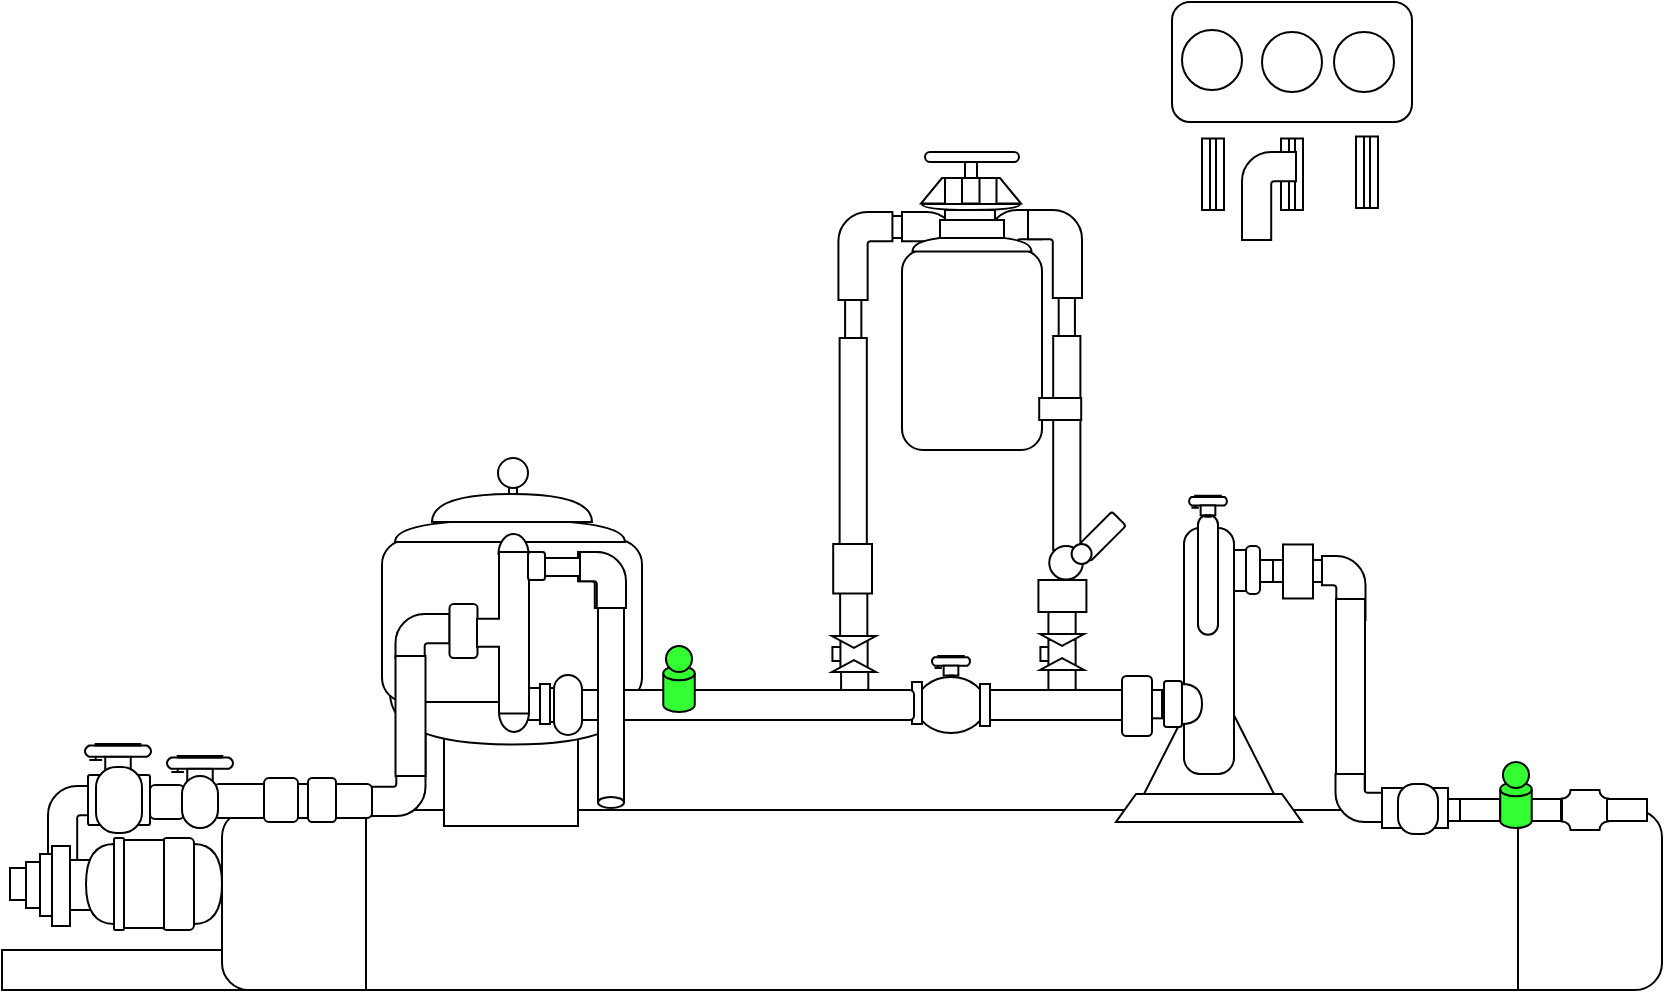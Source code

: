 <mxfile version="20.5.3" type="github">
  <diagram id="nhZoGWwR1IvOvr1_NBgF" name="Página-1">
    <mxGraphModel dx="1633" dy="796" grid="1" gridSize="10" guides="1" tooltips="1" connect="1" arrows="1" fold="1" page="1" pageScale="1" pageWidth="827" pageHeight="1169" math="0" shadow="0">
      <root>
        <mxCell id="0" />
        <mxCell id="1" parent="0" />
        <mxCell id="YT4VNNQ23dSSfyn9WDV7-214" value="" style="rounded=0;whiteSpace=wrap;html=1;shadow=0;dashed=0;strokeColor=default;fontFamily=Helvetica;fontSize=12;fontColor=default;fillColor=#FFFFFF;" vertex="1" parent="1">
          <mxGeometry x="480" y="930" width="130" height="20" as="geometry" />
        </mxCell>
        <mxCell id="YT4VNNQ23dSSfyn9WDV7-213" value="" style="shape=process;whiteSpace=wrap;html=1;backgroundOutline=1;rounded=1;shadow=0;dashed=0;strokeColor=default;fontFamily=Helvetica;fontSize=12;fontColor=default;fillColor=#FFFFFF;" vertex="1" parent="1">
          <mxGeometry x="590" y="860" width="720" height="90" as="geometry" />
        </mxCell>
        <mxCell id="YT4VNNQ23dSSfyn9WDV7-208" value="" style="rounded=0;whiteSpace=wrap;html=1;shadow=0;dashed=0;strokeColor=default;fontFamily=Helvetica;fontSize=12;fontColor=default;fillColor=#FFFFFF;" vertex="1" parent="1">
          <mxGeometry x="1115.5" y="735" width="34.5" height="11" as="geometry" />
        </mxCell>
        <mxCell id="YT4VNNQ23dSSfyn9WDV7-209" value="" style="rounded=0;whiteSpace=wrap;html=1;shadow=0;dashed=0;strokeColor=default;fontFamily=Helvetica;fontSize=12;fontColor=default;fillColor=#FFFFFF;" vertex="1" parent="1">
          <mxGeometry x="1096.5" y="735" width="19" height="11" as="geometry" />
        </mxCell>
        <mxCell id="YT4VNNQ23dSSfyn9WDV7-212" value="" style="rounded=0;whiteSpace=wrap;html=1;shadow=0;dashed=0;strokeColor=default;fontFamily=Helvetica;fontSize=12;fontColor=default;fillColor=#FFFFFF;" vertex="1" parent="1">
          <mxGeometry x="1092.5" y="730" width="13.5" height="20.5" as="geometry" />
        </mxCell>
        <mxCell id="YT4VNNQ23dSSfyn9WDV7-205" value="" style="rounded=0;whiteSpace=wrap;html=1;shadow=0;dashed=0;strokeColor=default;fontFamily=Helvetica;fontSize=12;fontColor=default;fillColor=#FFFFFF;" vertex="1" parent="1">
          <mxGeometry x="1239.5" y="854.5" width="20" height="11" as="geometry" />
        </mxCell>
        <mxCell id="YT4VNNQ23dSSfyn9WDV7-199" value="" style="rounded=0;whiteSpace=wrap;html=1;shadow=0;dashed=0;strokeColor=default;fontFamily=Helvetica;fontSize=12;fontColor=default;fillColor=#FFFFFF;" vertex="1" parent="1">
          <mxGeometry x="1193" y="854.5" width="20" height="11" as="geometry" />
        </mxCell>
        <mxCell id="YT4VNNQ23dSSfyn9WDV7-200" value="" style="rounded=0;whiteSpace=wrap;html=1;shadow=0;dashed=0;strokeColor=default;fontFamily=Helvetica;fontSize=12;fontColor=default;fillColor=#FFFFFF;" vertex="1" parent="1">
          <mxGeometry x="1209" y="854.5" width="20" height="11" as="geometry" />
        </mxCell>
        <mxCell id="YT4VNNQ23dSSfyn9WDV7-192" value="" style="triangle;whiteSpace=wrap;html=1;rounded=1;shadow=0;dashed=0;strokeColor=default;fontFamily=Helvetica;fontSize=12;fontColor=default;fillColor=#FFFFFF;rotation=-90;arcSize=0;" vertex="1" parent="1">
          <mxGeometry x="1051.5" y="787.5" width="64" height="65" as="geometry" />
        </mxCell>
        <mxCell id="YT4VNNQ23dSSfyn9WDV7-191" value="" style="rounded=1;whiteSpace=wrap;html=1;shadow=0;dashed=0;strokeColor=default;fontFamily=Helvetica;fontSize=12;fontColor=default;fillColor=#FFFFFF;arcSize=32;" vertex="1" parent="1">
          <mxGeometry x="1071" y="719" width="25" height="123" as="geometry" />
        </mxCell>
        <mxCell id="YT4VNNQ23dSSfyn9WDV7-187" value="" style="rounded=0;whiteSpace=wrap;html=1;shadow=0;dashed=0;strokeColor=default;fontFamily=Helvetica;fontSize=12;fontColor=default;fillColor=#FFFFFF;" vertex="1" parent="1">
          <mxGeometry x="1003.21" y="788" width="13.6" height="14" as="geometry" />
        </mxCell>
        <mxCell id="YT4VNNQ23dSSfyn9WDV7-184" value="" style="rounded=1;whiteSpace=wrap;html=1;shadow=0;dashed=0;strokeColor=default;fontFamily=Helvetica;fontSize=12;fontColor=default;fillColor=#FFFFFF;rotation=-45;" vertex="1" parent="1">
          <mxGeometry x="1016.98" y="718.24" width="25.19" height="10" as="geometry" />
        </mxCell>
        <mxCell id="YT4VNNQ23dSSfyn9WDV7-179" value="" style="rounded=0;whiteSpace=wrap;html=1;shadow=0;dashed=0;strokeColor=default;fontFamily=Helvetica;fontSize=12;fontColor=default;fillColor=#FFFFFF;" vertex="1" parent="1">
          <mxGeometry x="999.21" y="778.5" width="10" height="7" as="geometry" />
        </mxCell>
        <mxCell id="YT4VNNQ23dSSfyn9WDV7-180" value="" style="rounded=0;whiteSpace=wrap;html=1;shadow=0;dashed=0;strokeColor=default;fontFamily=Helvetica;fontSize=12;fontColor=default;fillColor=#FFFFFF;" vertex="1" parent="1">
          <mxGeometry x="1003.21" y="775" width="13.6" height="14" as="geometry" />
        </mxCell>
        <mxCell id="YT4VNNQ23dSSfyn9WDV7-147" value="" style="group" vertex="1" connectable="0" parent="1">
          <mxGeometry x="930" y="531" width="70" height="149" as="geometry" />
        </mxCell>
        <mxCell id="YT4VNNQ23dSSfyn9WDV7-163" value="" style="rounded=0;whiteSpace=wrap;html=1;shadow=0;dashed=0;strokeColor=default;fontFamily=Helvetica;fontSize=12;fontColor=default;fillColor=#FFFFFF;" vertex="1" parent="YT4VNNQ23dSSfyn9WDV7-147">
          <mxGeometry x="-11.5" y="32" width="21" height="11" as="geometry" />
        </mxCell>
        <mxCell id="YT4VNNQ23dSSfyn9WDV7-162" value="" style="html=1;shadow=0;dashed=0;align=center;verticalAlign=middle;shape=mxgraph.arrows2.bendArrow;dy=7.3;dx=0;notch=0;arrowHead=14.6;rounded=1;fillColor=#FFFFFF;points=[[0,1,0,0,0],[0.01,0.4,0,0,0],[0.04,0.18,0,0,0],[0.07,1,0,0,0],[0.16,0.29,0,0,0],[0.16,0.64,0,0,0],[0.16,1,0,0,0],[0.42,0.14,0,0,0],[0.42,0.28,0,0,0],[0.68,0,0,0,0],[0.68,0.14,0,0,0],[0.68,0.28,0,0,0],[0.68,0.42,0,0,0],[1,0.21,0,0,0]];" vertex="1" parent="YT4VNNQ23dSSfyn9WDV7-147">
          <mxGeometry x="43" y="29" width="27" height="44" as="geometry" />
        </mxCell>
        <mxCell id="YT4VNNQ23dSSfyn9WDV7-161" value="" style="html=1;shadow=0;dashed=0;align=center;verticalAlign=middle;shape=mxgraph.arrows2.bendArrow;dy=7.3;dx=0;notch=0;arrowHead=14.6;rounded=1;fillColor=#FFFFFF;points=[[0,1,0,0,0],[0.01,0.4,0,0,0],[0.04,0.18,0,0,0],[0.07,1,0,0,0],[0.16,0.29,0,0,0],[0.16,0.64,0,0,0],[0.16,1,0,0,0],[0.42,0.14,0,0,0],[0.42,0.28,0,0,0],[0.68,0,0,0,0],[0.68,0.14,0,0,0],[0.68,0.28,0,0,0],[0.68,0.42,0,0,0],[1,0.21,0,0,0]];direction=east;flipH=1;" vertex="1" parent="YT4VNNQ23dSSfyn9WDV7-147">
          <mxGeometry y="30" width="27" height="44" as="geometry" />
        </mxCell>
        <mxCell id="YT4VNNQ23dSSfyn9WDV7-30" value="" style="rounded=1;whiteSpace=wrap;html=1;" vertex="1" parent="YT4VNNQ23dSSfyn9WDV7-147">
          <mxGeometry x="31.5" y="5" width="6" height="10" as="geometry" />
        </mxCell>
        <mxCell id="YT4VNNQ23dSSfyn9WDV7-142" value="" style="shape=trapezoid;perimeter=trapezoidPerimeter;whiteSpace=wrap;html=1;fixedSize=1;rounded=1;shadow=0;dashed=0;strokeColor=default;fontFamily=Helvetica;fontSize=12;fontColor=default;fillColor=#FFFFFF;arcSize=0;size=10.5;" vertex="1" parent="YT4VNNQ23dSSfyn9WDV7-147">
          <mxGeometry x="9.5" y="13" width="50" height="12.75" as="geometry" />
        </mxCell>
        <mxCell id="YT4VNNQ23dSSfyn9WDV7-2" value="" style="rounded=1;whiteSpace=wrap;html=1;rotation=-90;" vertex="1" parent="YT4VNNQ23dSSfyn9WDV7-147">
          <mxGeometry x="-15" y="64" width="100" height="70" as="geometry" />
        </mxCell>
        <mxCell id="YT4VNNQ23dSSfyn9WDV7-29" value="" style="rounded=1;whiteSpace=wrap;html=1;arcSize=50;" vertex="1" parent="YT4VNNQ23dSSfyn9WDV7-147">
          <mxGeometry x="11.5" width="47" height="5" as="geometry" />
        </mxCell>
        <mxCell id="YT4VNNQ23dSSfyn9WDV7-141" value="" style="shape=or;whiteSpace=wrap;html=1;rounded=1;shadow=0;dashed=0;strokeColor=default;fontFamily=Helvetica;fontSize=12;fontColor=default;fillColor=#FFFFFF;rotation=-90;" vertex="1" parent="YT4VNNQ23dSSfyn9WDV7-147">
          <mxGeometry x="31.25" y="16.25" width="7.5" height="59.5" as="geometry" />
        </mxCell>
        <mxCell id="YT4VNNQ23dSSfyn9WDV7-143" value="" style="rounded=0;whiteSpace=wrap;html=1;shadow=0;dashed=0;strokeColor=default;fontFamily=Helvetica;fontSize=12;fontColor=default;fillColor=#FFFFFF;" vertex="1" parent="YT4VNNQ23dSSfyn9WDV7-147">
          <mxGeometry x="21.5" y="13" width="8.5" height="13.5" as="geometry" />
        </mxCell>
        <mxCell id="YT4VNNQ23dSSfyn9WDV7-144" value="" style="rounded=0;whiteSpace=wrap;html=1;shadow=0;dashed=0;strokeColor=default;fontFamily=Helvetica;fontSize=12;fontColor=default;fillColor=#FFFFFF;" vertex="1" parent="YT4VNNQ23dSSfyn9WDV7-147">
          <mxGeometry x="38.75" y="13" width="8.5" height="13.5" as="geometry" />
        </mxCell>
        <mxCell id="YT4VNNQ23dSSfyn9WDV7-146" value="" style="rounded=0;whiteSpace=wrap;html=1;shadow=0;dashed=0;strokeColor=default;fontFamily=Helvetica;fontSize=12;fontColor=default;fillColor=#FFFFFF;" vertex="1" parent="YT4VNNQ23dSSfyn9WDV7-147">
          <mxGeometry x="21.5" y="29" width="25" height="6" as="geometry" />
        </mxCell>
        <mxCell id="YT4VNNQ23dSSfyn9WDV7-3" value="" style="rounded=0;whiteSpace=wrap;html=1;" vertex="1" parent="YT4VNNQ23dSSfyn9WDV7-147">
          <mxGeometry x="19" y="34" width="32" height="9" as="geometry" />
        </mxCell>
        <mxCell id="YT4VNNQ23dSSfyn9WDV7-155" value="" style="rounded=0;whiteSpace=wrap;html=1;shadow=0;dashed=0;strokeColor=default;fontFamily=Helvetica;fontSize=12;fontColor=default;fillColor=#FFFFFF;" vertex="1" parent="1">
          <mxGeometry x="899.55" y="790" width="13.6" height="14" as="geometry" />
        </mxCell>
        <mxCell id="YT4VNNQ23dSSfyn9WDV7-140" value="" style="group" vertex="1" connectable="0" parent="1">
          <mxGeometry x="670" y="684" width="130" height="184" as="geometry" />
        </mxCell>
        <mxCell id="YT4VNNQ23dSSfyn9WDV7-134" value="" style="rounded=0;whiteSpace=wrap;html=1;shadow=0;dashed=0;strokeColor=default;fontFamily=Helvetica;fontSize=12;fontColor=default;fillColor=#FFFFFF;" vertex="1" parent="YT4VNNQ23dSSfyn9WDV7-140">
          <mxGeometry x="31" y="130" width="67" height="54" as="geometry" />
        </mxCell>
        <mxCell id="YT4VNNQ23dSSfyn9WDV7-135" value="" style="shape=or;whiteSpace=wrap;html=1;rounded=1;shadow=0;dashed=0;strokeColor=default;fontFamily=Helvetica;fontSize=12;fontColor=default;fillColor=#FFFFFF;rotation=90;" vertex="1" parent="YT4VNNQ23dSSfyn9WDV7-140">
          <mxGeometry x="52.38" y="69.13" width="25.75" height="122.5" as="geometry" />
        </mxCell>
        <mxCell id="YT4VNNQ23dSSfyn9WDV7-136" value="" style="rounded=1;whiteSpace=wrap;html=1;shadow=0;dashed=0;strokeColor=default;fontFamily=Helvetica;fontSize=12;fontColor=default;fillColor=#FFFFFF;" vertex="1" parent="YT4VNNQ23dSSfyn9WDV7-140">
          <mxGeometry y="41" width="130" height="81" as="geometry" />
        </mxCell>
        <mxCell id="YT4VNNQ23dSSfyn9WDV7-137" value="" style="shape=or;whiteSpace=wrap;html=1;rounded=1;shadow=0;dashed=0;strokeColor=default;fontFamily=Helvetica;fontSize=12;fontColor=default;fillColor=#FFFFFF;rotation=-90;" vertex="1" parent="YT4VNNQ23dSSfyn9WDV7-140">
          <mxGeometry x="58.5" y="-21" width="11" height="115" as="geometry" />
        </mxCell>
        <mxCell id="YT4VNNQ23dSSfyn9WDV7-139" value="" style="rounded=0;whiteSpace=wrap;html=1;shadow=0;dashed=0;strokeColor=default;fontFamily=Helvetica;fontSize=12;fontColor=default;fillColor=#FFFFFF;" vertex="1" parent="YT4VNNQ23dSSfyn9WDV7-140">
          <mxGeometry x="63.5" y="11" width="4" height="10" as="geometry" />
        </mxCell>
        <mxCell id="YT4VNNQ23dSSfyn9WDV7-42" value="" style="ellipse;whiteSpace=wrap;html=1;aspect=fixed;fillColor=#FFFFFF;" vertex="1" parent="YT4VNNQ23dSSfyn9WDV7-140">
          <mxGeometry x="58" width="15" height="15" as="geometry" />
        </mxCell>
        <mxCell id="YT4VNNQ23dSSfyn9WDV7-138" value="" style="shape=or;whiteSpace=wrap;html=1;rounded=1;shadow=0;dashed=0;strokeColor=default;fontFamily=Helvetica;fontSize=12;fontColor=default;fillColor=#FFFFFF;rotation=-90;" vertex="1" parent="YT4VNNQ23dSSfyn9WDV7-140">
          <mxGeometry x="58" y="-15" width="14" height="80" as="geometry" />
        </mxCell>
        <mxCell id="YT4VNNQ23dSSfyn9WDV7-9" value="" style="rounded=0;whiteSpace=wrap;html=1;" vertex="1" parent="1">
          <mxGeometry x="901.55" y="604" width="8.12" height="20" as="geometry" />
        </mxCell>
        <mxCell id="YT4VNNQ23dSSfyn9WDV7-36" value="" style="edgeStyle=orthogonalEdgeStyle;rounded=0;orthogonalLoop=1;jettySize=auto;html=1;" edge="1" parent="1" source="YT4VNNQ23dSSfyn9WDV7-31" target="YT4VNNQ23dSSfyn9WDV7-35">
          <mxGeometry relative="1" as="geometry" />
        </mxCell>
        <mxCell id="YT4VNNQ23dSSfyn9WDV7-37" value="" style="group" vertex="1" connectable="0" parent="1">
          <mxGeometry x="935" y="793" width="145" height="30" as="geometry" />
        </mxCell>
        <mxCell id="YT4VNNQ23dSSfyn9WDV7-13" value="" style="shape=or;whiteSpace=wrap;html=1;" vertex="1" parent="YT4VNNQ23dSSfyn9WDV7-37">
          <mxGeometry x="135" y="4" width="10" height="20" as="geometry" />
        </mxCell>
        <mxCell id="YT4VNNQ23dSSfyn9WDV7-14" value="" style="rounded=1;whiteSpace=wrap;html=1;" vertex="1" parent="YT4VNNQ23dSSfyn9WDV7-37">
          <mxGeometry x="126" y="2.5" width="9" height="23" as="geometry" />
        </mxCell>
        <mxCell id="YT4VNNQ23dSSfyn9WDV7-15" value="" style="rounded=0;whiteSpace=wrap;html=1;" vertex="1" parent="YT4VNNQ23dSSfyn9WDV7-37">
          <mxGeometry x="120" y="7" width="5" height="14.17" as="geometry" />
        </mxCell>
        <mxCell id="YT4VNNQ23dSSfyn9WDV7-17" value="" style="rounded=1;whiteSpace=wrap;html=1;" vertex="1" parent="YT4VNNQ23dSSfyn9WDV7-37">
          <mxGeometry x="105" width="15" height="30" as="geometry" />
        </mxCell>
        <mxCell id="YT4VNNQ23dSSfyn9WDV7-18" value="" style="rounded=0;whiteSpace=wrap;html=1;" vertex="1" parent="YT4VNNQ23dSSfyn9WDV7-37">
          <mxGeometry x="39" y="7" width="66" height="15" as="geometry" />
        </mxCell>
        <mxCell id="YT4VNNQ23dSSfyn9WDV7-31" value="" style="ellipse;whiteSpace=wrap;html=1;" vertex="1" parent="YT4VNNQ23dSSfyn9WDV7-37">
          <mxGeometry x="2" y="0.5" width="35" height="28" as="geometry" />
        </mxCell>
        <mxCell id="YT4VNNQ23dSSfyn9WDV7-19" value="" style="rounded=0;whiteSpace=wrap;html=1;" vertex="1" parent="YT4VNNQ23dSSfyn9WDV7-37">
          <mxGeometry x="34" y="4" width="5" height="21" as="geometry" />
        </mxCell>
        <mxCell id="YT4VNNQ23dSSfyn9WDV7-26" value="" style="rounded=0;whiteSpace=wrap;html=1;" vertex="1" parent="YT4VNNQ23dSSfyn9WDV7-37">
          <mxGeometry y="3" width="5" height="21" as="geometry" />
        </mxCell>
        <mxCell id="YT4VNNQ23dSSfyn9WDV7-201" value="" style="shape=cylinder3;whiteSpace=wrap;html=1;boundedLbl=1;backgroundOutline=1;size=3.577;fillColor=#33FF33;" vertex="1" parent="YT4VNNQ23dSSfyn9WDV7-37">
          <mxGeometry x="294.12" y="53" width="15.75" height="23" as="geometry" />
        </mxCell>
        <mxCell id="YT4VNNQ23dSSfyn9WDV7-202" value="" style="ellipse;whiteSpace=wrap;html=1;aspect=fixed;fillColor=#33FF33;" vertex="1" parent="YT4VNNQ23dSSfyn9WDV7-37">
          <mxGeometry x="295.49" y="43" width="13" height="13" as="geometry" />
        </mxCell>
        <mxCell id="YT4VNNQ23dSSfyn9WDV7-38" value="" style="group" vertex="1" connectable="0" parent="1">
          <mxGeometry x="770" y="778" width="166" height="95" as="geometry" />
        </mxCell>
        <mxCell id="YT4VNNQ23dSSfyn9WDV7-152" value="" style="rounded=0;whiteSpace=wrap;html=1;shadow=0;dashed=0;strokeColor=default;fontFamily=Helvetica;fontSize=12;fontColor=default;fillColor=#FFFFFF;" vertex="1" parent="YT4VNNQ23dSSfyn9WDV7-38">
          <mxGeometry x="125.21" y="0.5" width="10" height="7" as="geometry" />
        </mxCell>
        <mxCell id="YT4VNNQ23dSSfyn9WDV7-35" value="" style="rounded=1;whiteSpace=wrap;html=1;fillColor=#FFFFFF;" vertex="1" parent="YT4VNNQ23dSSfyn9WDV7-38">
          <mxGeometry x="-10" y="22" width="176" height="15" as="geometry" />
        </mxCell>
        <mxCell id="YT4VNNQ23dSSfyn9WDV7-34" value="" style="shape=cylinder3;whiteSpace=wrap;html=1;boundedLbl=1;backgroundOutline=1;size=3.577;fillColor=#33FF33;" vertex="1" parent="YT4VNNQ23dSSfyn9WDV7-38">
          <mxGeometry x="40.63" y="10" width="15.75" height="23" as="geometry" />
        </mxCell>
        <mxCell id="YT4VNNQ23dSSfyn9WDV7-33" value="" style="ellipse;whiteSpace=wrap;html=1;aspect=fixed;fillColor=#33FF33;" vertex="1" parent="YT4VNNQ23dSSfyn9WDV7-38">
          <mxGeometry x="42" width="13" height="13" as="geometry" />
        </mxCell>
        <mxCell id="YT4VNNQ23dSSfyn9WDV7-40" value="" style="shape=cylinder3;whiteSpace=wrap;html=1;boundedLbl=1;backgroundOutline=1;size=2.778;fillColor=#FFFFFF;rotation=-180;" vertex="1" parent="YT4VNNQ23dSSfyn9WDV7-38">
          <mxGeometry x="8" y="-25" width="13" height="106" as="geometry" />
        </mxCell>
        <mxCell id="YT4VNNQ23dSSfyn9WDV7-130" value="" style="group" vertex="1" connectable="0" parent="YT4VNNQ23dSSfyn9WDV7-38">
          <mxGeometry x="-28" y="-47" width="49" height="28" as="geometry" />
        </mxCell>
        <mxCell id="YT4VNNQ23dSSfyn9WDV7-131" value="" style="rounded=0;whiteSpace=wrap;html=1;shadow=0;dashed=0;strokeColor=default;fontFamily=Helvetica;fontSize=12;fontColor=default;fillColor=#FFFFFF;" vertex="1" parent="YT4VNNQ23dSSfyn9WDV7-130">
          <mxGeometry x="5" y="3" width="28" height="9" as="geometry" />
        </mxCell>
        <mxCell id="YT4VNNQ23dSSfyn9WDV7-132" value="" style="rounded=1;whiteSpace=wrap;html=1;shadow=0;dashed=0;strokeColor=default;fontFamily=Helvetica;fontSize=12;fontColor=default;fillColor=#FFFFFF;" vertex="1" parent="YT4VNNQ23dSSfyn9WDV7-130">
          <mxGeometry width="8.5" height="14" as="geometry" />
        </mxCell>
        <mxCell id="YT4VNNQ23dSSfyn9WDV7-133" value="" style="html=1;shadow=0;dashed=0;align=center;verticalAlign=middle;shape=mxgraph.arrows2.bendArrow;dy=7.3;dx=0;notch=0;arrowHead=14.6;rounded=1;fillColor=#FFFFFF;points=[[0,1,0,0,0],[0.01,0.4,0,0,0],[0.04,0.18,0,0,0],[0.07,1,0,0,0],[0.16,0.29,0,0,0],[0.16,0.64,0,0,0],[0.16,1,0,0,0],[0.42,0.14,0,0,0],[0.42,0.28,0,0,0],[0.68,0,0,0,0],[0.68,0.14,0,0,0],[0.68,0.28,0,0,0],[0.68,0.42,0,0,0],[1,0.21,0,0,0]];rotation=0;flipH=1;" vertex="1" parent="YT4VNNQ23dSSfyn9WDV7-130">
          <mxGeometry x="26" width="23" height="28" as="geometry" />
        </mxCell>
        <mxCell id="YT4VNNQ23dSSfyn9WDV7-151" value="" style="rounded=0;whiteSpace=wrap;html=1;shadow=0;dashed=0;strokeColor=default;fontFamily=Helvetica;fontSize=12;fontColor=default;fillColor=#FFFFFF;" vertex="1" parent="YT4VNNQ23dSSfyn9WDV7-38">
          <mxGeometry x="129.21" y="-3" width="13.6" height="14" as="geometry" />
        </mxCell>
        <mxCell id="YT4VNNQ23dSSfyn9WDV7-71" value="" style="group" vertex="1" connectable="0" parent="1">
          <mxGeometry x="1065" y="456" width="174.5" height="104" as="geometry" />
        </mxCell>
        <mxCell id="YT4VNNQ23dSSfyn9WDV7-72" value="" style="group" vertex="1" connectable="0" parent="YT4VNNQ23dSSfyn9WDV7-71">
          <mxGeometry width="174.5" height="104" as="geometry" />
        </mxCell>
        <mxCell id="YT4VNNQ23dSSfyn9WDV7-68" value="" style="shape=process;whiteSpace=wrap;html=1;backgroundOutline=1;fillColor=#FFFFFF;size=0.333;" vertex="1" parent="YT4VNNQ23dSSfyn9WDV7-72">
          <mxGeometry x="15" y="68.25" width="11" height="35.75" as="geometry" />
        </mxCell>
        <mxCell id="YT4VNNQ23dSSfyn9WDV7-69" value="" style="shape=process;whiteSpace=wrap;html=1;backgroundOutline=1;fillColor=#FFFFFF;size=0.333;" vertex="1" parent="YT4VNNQ23dSSfyn9WDV7-72">
          <mxGeometry x="54.5" y="68.25" width="11" height="35.75" as="geometry" />
        </mxCell>
        <mxCell id="YT4VNNQ23dSSfyn9WDV7-70" value="" style="shape=process;whiteSpace=wrap;html=1;backgroundOutline=1;fillColor=#FFFFFF;size=0.333;" vertex="1" parent="YT4VNNQ23dSSfyn9WDV7-72">
          <mxGeometry x="92" y="67.25" width="11" height="35.75" as="geometry" />
        </mxCell>
        <mxCell id="YT4VNNQ23dSSfyn9WDV7-64" value="" style="rounded=1;whiteSpace=wrap;html=1;fillColor=#FFFFFF;" vertex="1" parent="YT4VNNQ23dSSfyn9WDV7-72">
          <mxGeometry width="120" height="60" as="geometry" />
        </mxCell>
        <mxCell id="YT4VNNQ23dSSfyn9WDV7-61" value="" style="ellipse;whiteSpace=wrap;html=1;aspect=fixed;fillColor=#FFFFFF;" vertex="1" parent="YT4VNNQ23dSSfyn9WDV7-72">
          <mxGeometry x="81" y="15" width="30" height="30" as="geometry" />
        </mxCell>
        <mxCell id="YT4VNNQ23dSSfyn9WDV7-62" value="" style="ellipse;whiteSpace=wrap;html=1;aspect=fixed;fillColor=#FFFFFF;" vertex="1" parent="YT4VNNQ23dSSfyn9WDV7-72">
          <mxGeometry x="45" y="15" width="30" height="30" as="geometry" />
        </mxCell>
        <mxCell id="YT4VNNQ23dSSfyn9WDV7-60" value="" style="ellipse;whiteSpace=wrap;html=1;aspect=fixed;fillColor=#FFFFFF;" vertex="1" parent="YT4VNNQ23dSSfyn9WDV7-72">
          <mxGeometry x="5" y="14" width="30" height="30" as="geometry" />
        </mxCell>
        <mxCell id="YT4VNNQ23dSSfyn9WDV7-90" value="" style="html=1;shadow=0;dashed=0;align=center;verticalAlign=middle;shape=mxgraph.arrows2.bendArrow;dy=7.3;dx=0;notch=0;arrowHead=14.6;rounded=1;fillColor=#FFFFFF;points=[[0,1,0,0,0],[0.01,0.4,0,0,0],[0.04,0.18,0,0,0],[0.07,1,0,0,0],[0.16,0.29,0,0,0],[0.16,0.64,0,0,0],[0.16,1,0,0,0],[0.42,0.14,0,0,0],[0.42,0.28,0,0,0],[0.68,0,0,0,0],[0.68,0.14,0,0,0],[0.68,0.28,0,0,0],[0.68,0.42,0,0,0],[1,0.21,0,0,0]];flipH=1;" vertex="1" parent="1">
          <mxGeometry x="1140" y="733" width="21.75" height="32" as="geometry" />
        </mxCell>
        <mxCell id="YT4VNNQ23dSSfyn9WDV7-92" value="" style="html=1;shadow=0;dashed=0;align=center;verticalAlign=middle;shape=mxgraph.arrows2.bendArrow;dy=7.3;dx=0;notch=0;arrowHead=14.6;rounded=1;fillColor=#FFFFFF;points=[[0,1,0,0,0],[0.01,0.4,0,0,0],[0.04,0.18,0,0,0],[0.07,1,0,0,0],[0.16,0.29,0,0,0],[0.16,0.64,0,0,0],[0.16,1,0,0,0],[0.42,0.14,0,0,0],[0.42,0.28,0,0,0],[0.68,0,0,0,0],[0.68,0.14,0,0,0],[0.68,0.28,0,0,0],[0.68,0.42,0,0,0],[1,0.21,0,0,0]];" vertex="1" parent="1">
          <mxGeometry x="1100" y="531" width="27" height="44" as="geometry" />
        </mxCell>
        <mxCell id="YT4VNNQ23dSSfyn9WDV7-93" value="" style="html=1;shadow=0;dashed=0;align=center;verticalAlign=middle;shape=mxgraph.arrows2.bendArrow;dy=7.3;dx=0;notch=0;arrowHead=14.6;rounded=1;fillColor=#FFFFFF;points=[[0,1,0,0,0],[0.01,0.4,0,0,0],[0.04,0.18,0,0,0],[0.07,1,0,0,0],[0.16,0.29,0,0,0],[0.16,0.64,0,0,0],[0.16,1,0,0,0],[0.42,0.14,0,0,0],[0.42,0.28,0,0,0],[0.68,0,0,0,0],[0.68,0.14,0,0,0],[0.68,0.28,0,0,0],[0.68,0.42,0,0,0],[1,0.21,0,0,0]];" vertex="1" parent="1">
          <mxGeometry x="898.21" y="561" width="27" height="44" as="geometry" />
        </mxCell>
        <mxCell id="YT4VNNQ23dSSfyn9WDV7-120" value="" style="rounded=0;whiteSpace=wrap;html=1;shadow=0;dashed=0;strokeColor=default;fontFamily=Helvetica;fontSize=12;fontColor=default;fillColor=#FFFFFF;" vertex="1" parent="1">
          <mxGeometry x="740" y="799" width="9" height="16" as="geometry" />
        </mxCell>
        <mxCell id="YT4VNNQ23dSSfyn9WDV7-121" value="" style="rounded=0;whiteSpace=wrap;html=1;shadow=0;dashed=0;strokeColor=default;fontFamily=Helvetica;fontSize=12;fontColor=default;fillColor=#FFFFFF;" vertex="1" parent="1">
          <mxGeometry x="749" y="797" width="5" height="20" as="geometry" />
        </mxCell>
        <mxCell id="YT4VNNQ23dSSfyn9WDV7-123" value="" style="rounded=0;whiteSpace=wrap;html=1;shadow=0;dashed=0;strokeColor=default;fontFamily=Helvetica;fontSize=12;fontColor=default;fillColor=#FFFFFF;" vertex="1" parent="1">
          <mxGeometry x="754" y="799" width="5" height="17" as="geometry" />
        </mxCell>
        <mxCell id="YT4VNNQ23dSSfyn9WDV7-125" value="" style="rounded=1;whiteSpace=wrap;html=1;shadow=0;dashed=0;strokeColor=default;fontFamily=Helvetica;fontSize=12;fontColor=default;fillColor=#FFFFFF;arcSize=50;" vertex="1" parent="1">
          <mxGeometry x="756" y="792.5" width="14" height="30" as="geometry" />
        </mxCell>
        <mxCell id="YT4VNNQ23dSSfyn9WDV7-119" value="" style="group" vertex="1" connectable="0" parent="1">
          <mxGeometry x="484" y="722" width="259.505" height="198" as="geometry" />
        </mxCell>
        <mxCell id="YT4VNNQ23dSSfyn9WDV7-88" value="" style="html=1;shadow=0;dashed=0;align=center;verticalAlign=middle;shape=mxgraph.arrows2.bendArrow;dy=7.3;dx=0;notch=0;arrowHead=14.6;rounded=1;fillColor=#FFFFFF;points=[[0,1,0,0,0],[0.01,0.4,0,0,0],[0.04,0.18,0,0,0],[0.07,1,0,0,0],[0.16,0.29,0,0,0],[0.16,0.64,0,0,0],[0.16,1,0,0,0],[0.42,0.14,0,0,0],[0.42,0.28,0,0,0],[0.68,0,0,0,0],[0.68,0.14,0,0,0],[0.68,0.28,0,0,0],[0.68,0.42,0,0,0],[1,0.21,0,0,0]];" vertex="1" parent="YT4VNNQ23dSSfyn9WDV7-119">
          <mxGeometry x="192.75" y="40" width="27" height="22" as="geometry" />
        </mxCell>
        <mxCell id="YT4VNNQ23dSSfyn9WDV7-114" value="" style="group" vertex="1" connectable="0" parent="YT4VNNQ23dSSfyn9WDV7-119">
          <mxGeometry y="97" width="207.75" height="101" as="geometry" />
        </mxCell>
        <mxCell id="YT4VNNQ23dSSfyn9WDV7-84" value="" style="html=1;shadow=0;dashed=0;align=center;verticalAlign=middle;shape=mxgraph.arrows2.bendArrow;dy=7.3;dx=0;notch=0;arrowHead=14.6;rounded=1;fillColor=#FFFFFF;points=[[0,1,0,0,0],[0.01,0.4,0,0,0],[0.04,0.18,0,0,0],[0.07,1,0,0,0],[0.16,0.29,0,0,0],[0.16,0.64,0,0,0],[0.16,1,0,0,0],[0.42,0.14,0,0,0],[0.42,0.28,0,0,0],[0.68,0,0,0,0],[0.68,0.14,0,0,0],[0.68,0.28,0,0,0],[0.68,0.42,0,0,0],[1,0.21,0,0,0]];" vertex="1" parent="YT4VNNQ23dSSfyn9WDV7-114">
          <mxGeometry x="19" y="29" width="27" height="44" as="geometry" />
        </mxCell>
        <mxCell id="YT4VNNQ23dSSfyn9WDV7-85" value="" style="group" vertex="1" connectable="0" parent="YT4VNNQ23dSSfyn9WDV7-114">
          <mxGeometry y="55" width="106" height="46" as="geometry" />
        </mxCell>
        <mxCell id="YT4VNNQ23dSSfyn9WDV7-45" value="" style="rounded=0;whiteSpace=wrap;html=1;fillColor=#FFFFFF;" vertex="1" parent="YT4VNNQ23dSSfyn9WDV7-85">
          <mxGeometry x="8" y="12" width="7" height="23" as="geometry" />
        </mxCell>
        <mxCell id="YT4VNNQ23dSSfyn9WDV7-47" value="" style="rounded=0;whiteSpace=wrap;html=1;fillColor=#FFFFFF;" vertex="1" parent="YT4VNNQ23dSSfyn9WDV7-85">
          <mxGeometry x="15" y="8" width="6" height="31" as="geometry" />
        </mxCell>
        <mxCell id="YT4VNNQ23dSSfyn9WDV7-48" value="" style="rounded=0;whiteSpace=wrap;html=1;fillColor=#FFFFFF;" vertex="1" parent="YT4VNNQ23dSSfyn9WDV7-85">
          <mxGeometry x="21" y="4" width="9" height="40" as="geometry" />
        </mxCell>
        <mxCell id="YT4VNNQ23dSSfyn9WDV7-51" value="" style="rounded=0;whiteSpace=wrap;html=1;fillColor=#FFFFFF;" vertex="1" parent="YT4VNNQ23dSSfyn9WDV7-85">
          <mxGeometry y="15" width="8" height="16" as="geometry" />
        </mxCell>
        <mxCell id="YT4VNNQ23dSSfyn9WDV7-52" value="" style="rounded=0;whiteSpace=wrap;html=1;fillColor=#FFFFFF;" vertex="1" parent="YT4VNNQ23dSSfyn9WDV7-85">
          <mxGeometry x="30" y="11" width="11" height="25" as="geometry" />
        </mxCell>
        <mxCell id="YT4VNNQ23dSSfyn9WDV7-53" value="" style="shape=or;whiteSpace=wrap;html=1;fillColor=#FFFFFF;" vertex="1" parent="YT4VNNQ23dSSfyn9WDV7-85">
          <mxGeometry x="92" y="3" width="14" height="40" as="geometry" />
        </mxCell>
        <mxCell id="YT4VNNQ23dSSfyn9WDV7-54" value="" style="rounded=1;whiteSpace=wrap;html=1;fillColor=#FFFFFF;" vertex="1" parent="YT4VNNQ23dSSfyn9WDV7-85">
          <mxGeometry x="76" width="16" height="46" as="geometry" />
        </mxCell>
        <mxCell id="YT4VNNQ23dSSfyn9WDV7-57" value="" style="rounded=0;whiteSpace=wrap;html=1;fillColor=#FFFFFF;" vertex="1" parent="YT4VNNQ23dSSfyn9WDV7-85">
          <mxGeometry x="56" y="1" width="21" height="44" as="geometry" />
        </mxCell>
        <mxCell id="YT4VNNQ23dSSfyn9WDV7-58" value="" style="rounded=1;whiteSpace=wrap;html=1;fillColor=#FFFFFF;" vertex="1" parent="YT4VNNQ23dSSfyn9WDV7-85">
          <mxGeometry x="52" width="5" height="46" as="geometry" />
        </mxCell>
        <mxCell id="YT4VNNQ23dSSfyn9WDV7-59" value="" style="shape=or;whiteSpace=wrap;html=1;fillColor=#FFFFFF;rotation=-180;" vertex="1" parent="YT4VNNQ23dSSfyn9WDV7-85">
          <mxGeometry x="38" y="3" width="14" height="40" as="geometry" />
        </mxCell>
        <mxCell id="YT4VNNQ23dSSfyn9WDV7-87" value="" style="html=1;shadow=0;dashed=0;align=center;verticalAlign=middle;shape=mxgraph.arrows2.bendArrow;dy=7.3;dx=0;notch=0;arrowHead=14.6;rounded=1;fillColor=#FFFFFF;points=[[0,1,0,0,0],[0.01,0.4,0,0,0],[0.04,0.18,0,0,0],[0.07,1,0,0,0],[0.16,0.29,0,0,0],[0.16,0.64,0,0,0],[0.16,1,0,0,0],[0.42,0.14,0,0,0],[0.42,0.28,0,0,0],[0.68,0,0,0,0],[0.68,0.14,0,0,0],[0.68,0.28,0,0,0],[0.68,0.42,0,0,0],[1,0.21,0,0,0]];rotation=-180;" vertex="1" parent="YT4VNNQ23dSSfyn9WDV7-114">
          <mxGeometry x="180.75" y="3" width="27" height="41" as="geometry" />
        </mxCell>
        <mxCell id="YT4VNNQ23dSSfyn9WDV7-95" value="" style="rounded=1;whiteSpace=wrap;html=1;shadow=0;dashed=0;strokeColor=default;fontFamily=Helvetica;fontSize=12;fontColor=default;fillColor=#FFFFFF;" vertex="1" parent="YT4VNNQ23dSSfyn9WDV7-114">
          <mxGeometry x="39" y="23.5" width="7" height="25" as="geometry" />
        </mxCell>
        <mxCell id="YT4VNNQ23dSSfyn9WDV7-98" value="" style="rounded=1;whiteSpace=wrap;html=1;shadow=0;dashed=0;strokeColor=default;fontFamily=Helvetica;fontSize=12;fontColor=default;fillColor=#FFFFFF;" vertex="1" parent="YT4VNNQ23dSSfyn9WDV7-114">
          <mxGeometry x="63" y="23.5" width="7" height="25" as="geometry" />
        </mxCell>
        <mxCell id="YT4VNNQ23dSSfyn9WDV7-99" value="" style="rounded=1;whiteSpace=wrap;html=1;shadow=0;dashed=0;strokeColor=default;fontFamily=Helvetica;fontSize=12;fontColor=default;fillColor=#FFFFFF;" vertex="1" parent="YT4VNNQ23dSSfyn9WDV7-114">
          <mxGeometry x="70" y="28.5" width="17" height="17" as="geometry" />
        </mxCell>
        <mxCell id="YT4VNNQ23dSSfyn9WDV7-106" value="" style="shape=mxgraph.pid.pumps.submersible_pump;html=1;pointerEvents=1;align=center;verticalLabelPosition=bottom;verticalAlign=top;dashed=0;rounded=1;shadow=0;strokeColor=default;fontFamily=Helvetica;fontSize=12;fontColor=default;fillColor=#FFFFFF;rotation=-180;" vertex="1" parent="YT4VNNQ23dSSfyn9WDV7-114">
          <mxGeometry x="78.5" y="14" width="33" height="14" as="geometry" />
        </mxCell>
        <mxCell id="YT4VNNQ23dSSfyn9WDV7-107" value="" style="shape=mxgraph.pid.pumps.submersible_pump;html=1;pointerEvents=1;align=center;verticalLabelPosition=bottom;verticalAlign=top;dashed=0;rounded=1;shadow=0;strokeColor=default;fontFamily=Helvetica;fontSize=12;fontColor=default;fillColor=#FFFFFF;rotation=-180;" vertex="1" parent="YT4VNNQ23dSSfyn9WDV7-114">
          <mxGeometry x="37.5" y="8" width="33" height="14" as="geometry" />
        </mxCell>
        <mxCell id="YT4VNNQ23dSSfyn9WDV7-97" value="" style="rounded=1;whiteSpace=wrap;html=1;shadow=0;dashed=0;strokeColor=default;fontFamily=Helvetica;fontSize=12;fontColor=default;fillColor=#FFFFFF;arcSize=44;" vertex="1" parent="YT4VNNQ23dSSfyn9WDV7-114">
          <mxGeometry x="43" y="19.5" width="23" height="33" as="geometry" />
        </mxCell>
        <mxCell id="YT4VNNQ23dSSfyn9WDV7-108" value="" style="rounded=1;whiteSpace=wrap;html=1;shadow=0;dashed=0;strokeColor=default;fontFamily=Helvetica;fontSize=12;fontColor=default;fillColor=#FFFFFF;" vertex="1" parent="YT4VNNQ23dSSfyn9WDV7-114">
          <mxGeometry x="102" y="28" width="28" height="17" as="geometry" />
        </mxCell>
        <mxCell id="YT4VNNQ23dSSfyn9WDV7-109" value="" style="rounded=1;whiteSpace=wrap;html=1;shadow=0;dashed=0;strokeColor=default;fontFamily=Helvetica;fontSize=12;fontColor=default;fillColor=#FFFFFF;" vertex="1" parent="YT4VNNQ23dSSfyn9WDV7-114">
          <mxGeometry x="139.75" y="28" width="17" height="17" as="geometry" />
        </mxCell>
        <mxCell id="YT4VNNQ23dSSfyn9WDV7-110" value="" style="rounded=1;whiteSpace=wrap;html=1;shadow=0;dashed=0;strokeColor=default;fontFamily=Helvetica;fontSize=12;fontColor=default;fillColor=#FFFFFF;" vertex="1" parent="YT4VNNQ23dSSfyn9WDV7-114">
          <mxGeometry x="127" y="25" width="17" height="22" as="geometry" />
        </mxCell>
        <mxCell id="YT4VNNQ23dSSfyn9WDV7-112" value="" style="rounded=1;whiteSpace=wrap;html=1;shadow=0;dashed=0;strokeColor=default;fontFamily=Helvetica;fontSize=12;fontColor=default;fillColor=#FFFFFF;" vertex="1" parent="YT4VNNQ23dSSfyn9WDV7-114">
          <mxGeometry x="156.75" y="28" width="24.25" height="17" as="geometry" />
        </mxCell>
        <mxCell id="YT4VNNQ23dSSfyn9WDV7-113" value="" style="rounded=1;whiteSpace=wrap;html=1;shadow=0;dashed=0;strokeColor=default;fontFamily=Helvetica;fontSize=12;fontColor=default;fillColor=#FFFFFF;" vertex="1" parent="YT4VNNQ23dSSfyn9WDV7-114">
          <mxGeometry x="149" y="25" width="14" height="22" as="geometry" />
        </mxCell>
        <mxCell id="YT4VNNQ23dSSfyn9WDV7-104" value="" style="rounded=1;whiteSpace=wrap;html=1;shadow=0;dashed=0;strokeColor=default;fontFamily=Helvetica;fontSize=12;fontColor=default;fillColor=#FFFFFF;arcSize=50;" vertex="1" parent="YT4VNNQ23dSSfyn9WDV7-114">
          <mxGeometry x="86" y="24" width="18" height="26" as="geometry" />
        </mxCell>
        <mxCell id="YT4VNNQ23dSSfyn9WDV7-115" value="" style="rounded=0;whiteSpace=wrap;html=1;shadow=0;dashed=0;strokeColor=default;fontFamily=Helvetica;fontSize=12;fontColor=default;fillColor=#FFFFFF;" vertex="1" parent="YT4VNNQ23dSSfyn9WDV7-114">
          <mxGeometry x="192.75" y="-36" width="15" height="60" as="geometry" />
        </mxCell>
        <mxCell id="YT4VNNQ23dSSfyn9WDV7-116" value="" style="rounded=1;whiteSpace=wrap;html=1;shadow=0;dashed=0;strokeColor=default;fontFamily=Helvetica;fontSize=12;fontColor=default;fillColor=#FFFFFF;" vertex="1" parent="YT4VNNQ23dSSfyn9WDV7-119">
          <mxGeometry x="219.75" y="35" width="14" height="27" as="geometry" />
        </mxCell>
        <mxCell id="YT4VNNQ23dSSfyn9WDV7-117" value="" style="verticalLabelPosition=bottom;verticalAlign=top;html=1;shape=mxgraph.basic.half_circle;rounded=1;shadow=0;dashed=0;strokeColor=default;fontFamily=Helvetica;fontSize=12;fontColor=default;fillColor=#FFFFFF;rotation=-180;" vertex="1" parent="YT4VNNQ23dSSfyn9WDV7-119">
          <mxGeometry x="244.25" width="15" height="10" as="geometry" />
        </mxCell>
        <mxCell id="YT4VNNQ23dSSfyn9WDV7-118" value="" style="verticalLabelPosition=bottom;verticalAlign=top;html=1;shape=mxgraph.basic.half_circle;rounded=1;shadow=0;dashed=0;strokeColor=default;fontFamily=Helvetica;fontSize=12;fontColor=default;fillColor=#FFFFFF;rotation=0;" vertex="1" parent="YT4VNNQ23dSSfyn9WDV7-119">
          <mxGeometry x="244.5" y="89" width="15" height="10" as="geometry" />
        </mxCell>
        <mxCell id="YT4VNNQ23dSSfyn9WDV7-75" value="" style="shape=tee;whiteSpace=wrap;html=1;fillColor=#FFFFFF;rotation=90;dx=14;dy=15;" vertex="1" parent="YT4VNNQ23dSSfyn9WDV7-119">
          <mxGeometry x="206.13" y="36.38" width="80.75" height="26" as="geometry" />
        </mxCell>
        <mxCell id="YT4VNNQ23dSSfyn9WDV7-129" value="" style="group" vertex="1" connectable="0" parent="1">
          <mxGeometry x="743" y="731" width="49" height="28" as="geometry" />
        </mxCell>
        <mxCell id="YT4VNNQ23dSSfyn9WDV7-126" value="" style="rounded=0;whiteSpace=wrap;html=1;shadow=0;dashed=0;strokeColor=default;fontFamily=Helvetica;fontSize=12;fontColor=default;fillColor=#FFFFFF;" vertex="1" parent="YT4VNNQ23dSSfyn9WDV7-129">
          <mxGeometry x="5" y="3" width="28" height="9" as="geometry" />
        </mxCell>
        <mxCell id="YT4VNNQ23dSSfyn9WDV7-127" value="" style="rounded=1;whiteSpace=wrap;html=1;shadow=0;dashed=0;strokeColor=default;fontFamily=Helvetica;fontSize=12;fontColor=default;fillColor=#FFFFFF;" vertex="1" parent="YT4VNNQ23dSSfyn9WDV7-129">
          <mxGeometry width="8.5" height="14" as="geometry" />
        </mxCell>
        <mxCell id="YT4VNNQ23dSSfyn9WDV7-89" value="" style="html=1;shadow=0;dashed=0;align=center;verticalAlign=middle;shape=mxgraph.arrows2.bendArrow;dy=7.3;dx=0;notch=0;arrowHead=14.6;rounded=1;fillColor=#FFFFFF;points=[[0,1,0,0,0],[0.01,0.4,0,0,0],[0.04,0.18,0,0,0],[0.07,1,0,0,0],[0.16,0.29,0,0,0],[0.16,0.64,0,0,0],[0.16,1,0,0,0],[0.42,0.14,0,0,0],[0.42,0.28,0,0,0],[0.68,0,0,0,0],[0.68,0.14,0,0,0],[0.68,0.28,0,0,0],[0.68,0.42,0,0,0],[1,0.21,0,0,0]];rotation=0;flipH=1;" vertex="1" parent="YT4VNNQ23dSSfyn9WDV7-129">
          <mxGeometry x="26" width="23" height="28" as="geometry" />
        </mxCell>
        <mxCell id="YT4VNNQ23dSSfyn9WDV7-145" value="" style="shape=or;whiteSpace=wrap;html=1;rounded=1;shadow=0;dashed=0;strokeColor=default;fontFamily=Helvetica;fontSize=12;fontColor=default;fillColor=#FFFFFF;rotation=90;" vertex="1" parent="1">
          <mxGeometry x="963" y="534" width="3" height="49" as="geometry" />
        </mxCell>
        <mxCell id="YT4VNNQ23dSSfyn9WDV7-149" value="" style="triangle;whiteSpace=wrap;html=1;rounded=1;shadow=0;dashed=0;strokeColor=default;fontFamily=Helvetica;fontSize=12;fontColor=default;fillColor=#FFFFFF;arcSize=0;rotation=-90;" vertex="1" parent="1">
          <mxGeometry x="903" y="777" width="5.93" height="22" as="geometry" />
        </mxCell>
        <mxCell id="YT4VNNQ23dSSfyn9WDV7-150" value="" style="rounded=0;whiteSpace=wrap;html=1;shadow=0;dashed=0;strokeColor=default;fontFamily=Helvetica;fontSize=12;fontColor=default;fillColor=#FFFFFF;" vertex="1" parent="1">
          <mxGeometry x="899.07" y="746" width="13.6" height="27" as="geometry" />
        </mxCell>
        <mxCell id="YT4VNNQ23dSSfyn9WDV7-148" value="" style="triangle;whiteSpace=wrap;html=1;rounded=1;shadow=0;dashed=0;strokeColor=default;fontFamily=Helvetica;fontSize=12;fontColor=default;fillColor=#FFFFFF;arcSize=0;rotation=90;" vertex="1" parent="1">
          <mxGeometry x="903" y="765" width="5.93" height="22" as="geometry" />
        </mxCell>
        <mxCell id="YT4VNNQ23dSSfyn9WDV7-153" value="" style="rounded=0;whiteSpace=wrap;html=1;shadow=0;dashed=0;strokeColor=default;fontFamily=Helvetica;fontSize=12;fontColor=default;fillColor=#FFFFFF;" vertex="1" parent="1">
          <mxGeometry x="898.81" y="624" width="13.6" height="106" as="geometry" />
        </mxCell>
        <mxCell id="YT4VNNQ23dSSfyn9WDV7-154" value="" style="rounded=0;whiteSpace=wrap;html=1;shadow=0;dashed=0;strokeColor=default;fontFamily=Helvetica;fontSize=12;fontColor=default;fillColor=#FFFFFF;" vertex="1" parent="1">
          <mxGeometry x="895.6" y="727" width="19.4" height="24.75" as="geometry" />
        </mxCell>
        <mxCell id="YT4VNNQ23dSSfyn9WDV7-159" value="" style="group" vertex="1" connectable="0" parent="1">
          <mxGeometry x="993" y="560" width="30" height="170" as="geometry" />
        </mxCell>
        <mxCell id="YT4VNNQ23dSSfyn9WDV7-156" value="" style="rounded=0;whiteSpace=wrap;html=1;direction=east;flipH=1;" vertex="1" parent="YT4VNNQ23dSSfyn9WDV7-159">
          <mxGeometry x="15.34" y="43" width="8.12" height="20" as="geometry" />
        </mxCell>
        <mxCell id="YT4VNNQ23dSSfyn9WDV7-157" value="" style="html=1;shadow=0;dashed=0;align=center;verticalAlign=middle;shape=mxgraph.arrows2.bendArrow;dy=7.3;dx=0;notch=0;arrowHead=14.6;rounded=1;fillColor=#FFFFFF;points=[[0,1,0,0,0],[0.01,0.4,0,0,0],[0.04,0.18,0,0,0],[0.07,1,0,0,0],[0.16,0.29,0,0,0],[0.16,0.64,0,0,0],[0.16,1,0,0,0],[0.42,0.14,0,0,0],[0.42,0.28,0,0,0],[0.68,0,0,0,0],[0.68,0.14,0,0,0],[0.68,0.28,0,0,0],[0.68,0.42,0,0,0],[1,0.21,0,0,0]];direction=east;flipH=1;" vertex="1" parent="YT4VNNQ23dSSfyn9WDV7-159">
          <mxGeometry width="27" height="44" as="geometry" />
        </mxCell>
        <mxCell id="YT4VNNQ23dSSfyn9WDV7-158" value="" style="rounded=0;whiteSpace=wrap;html=1;shadow=0;dashed=0;strokeColor=default;fontFamily=Helvetica;fontSize=12;fontColor=default;fillColor=#FFFFFF;direction=east;flipH=1;" vertex="1" parent="YT4VNNQ23dSSfyn9WDV7-159">
          <mxGeometry x="12.6" y="63" width="13.6" height="107" as="geometry" />
        </mxCell>
        <mxCell id="YT4VNNQ23dSSfyn9WDV7-160" value="" style="rounded=0;whiteSpace=wrap;html=1;shadow=0;dashed=0;strokeColor=default;fontFamily=Helvetica;fontSize=12;fontColor=default;fillColor=#FFFFFF;" vertex="1" parent="YT4VNNQ23dSSfyn9WDV7-159">
          <mxGeometry x="5.6" y="94" width="21" height="11" as="geometry" />
        </mxCell>
        <mxCell id="YT4VNNQ23dSSfyn9WDV7-177" value="" style="triangle;whiteSpace=wrap;html=1;rounded=1;shadow=0;dashed=0;strokeColor=default;fontFamily=Helvetica;fontSize=12;fontColor=default;fillColor=#FFFFFF;arcSize=0;rotation=-90;" vertex="1" parent="1">
          <mxGeometry x="1007.07" y="776" width="5.93" height="22" as="geometry" />
        </mxCell>
        <mxCell id="YT4VNNQ23dSSfyn9WDV7-178" value="" style="triangle;whiteSpace=wrap;html=1;rounded=1;shadow=0;dashed=0;strokeColor=default;fontFamily=Helvetica;fontSize=12;fontColor=default;fillColor=#FFFFFF;arcSize=0;rotation=90;" vertex="1" parent="1">
          <mxGeometry x="1007.07" y="764" width="5.93" height="22" as="geometry" />
        </mxCell>
        <mxCell id="YT4VNNQ23dSSfyn9WDV7-181" value="" style="ellipse;whiteSpace=wrap;html=1;aspect=fixed;rounded=1;shadow=0;dashed=0;strokeColor=default;fontFamily=Helvetica;fontSize=12;fontColor=default;fillColor=#FFFFFF;" vertex="1" parent="1">
          <mxGeometry x="1003.63" y="728" width="16.81" height="16.81" as="geometry" />
        </mxCell>
        <mxCell id="YT4VNNQ23dSSfyn9WDV7-182" value="" style="ellipse;whiteSpace=wrap;html=1;aspect=fixed;rounded=1;shadow=0;dashed=0;strokeColor=default;fontFamily=Helvetica;fontSize=12;fontColor=default;fillColor=#FFFFFF;" vertex="1" parent="1">
          <mxGeometry x="1014.81" y="727" width="10" height="10" as="geometry" />
        </mxCell>
        <mxCell id="YT4VNNQ23dSSfyn9WDV7-185" value="" style="rounded=0;whiteSpace=wrap;html=1;shadow=0;dashed=0;strokeColor=default;fontFamily=Helvetica;fontSize=12;fontColor=default;fillColor=#FFFFFF;" vertex="1" parent="1">
          <mxGeometry x="1003.21" y="758" width="13.6" height="14" as="geometry" />
        </mxCell>
        <mxCell id="YT4VNNQ23dSSfyn9WDV7-186" value="" style="rounded=0;whiteSpace=wrap;html=1;shadow=0;dashed=0;strokeColor=default;fontFamily=Helvetica;fontSize=12;fontColor=default;fillColor=#FFFFFF;" vertex="1" parent="1">
          <mxGeometry x="998.21" y="745" width="24" height="16" as="geometry" />
        </mxCell>
        <mxCell id="YT4VNNQ23dSSfyn9WDV7-188" value="" style="shape=mxgraph.pid.pumps.submersible_pump;html=1;pointerEvents=1;align=center;verticalLabelPosition=bottom;verticalAlign=top;dashed=0;rounded=1;shadow=0;strokeColor=default;fontFamily=Helvetica;fontSize=12;fontColor=default;fillColor=#FFFFFF;rotation=-180;" vertex="1" parent="1">
          <mxGeometry x="945" y="783" width="19" height="10.5" as="geometry" />
        </mxCell>
        <mxCell id="YT4VNNQ23dSSfyn9WDV7-189" value="" style="rounded=1;whiteSpace=wrap;html=1;shadow=0;dashed=0;strokeColor=default;fontFamily=Helvetica;fontSize=12;fontColor=default;fillColor=#FFFFFF;arcSize=50;" vertex="1" parent="1">
          <mxGeometry x="1078" y="712.38" width="10" height="60" as="geometry" />
        </mxCell>
        <mxCell id="YT4VNNQ23dSSfyn9WDV7-190" value="" style="shape=mxgraph.pid.pumps.submersible_pump;html=1;pointerEvents=1;align=center;verticalLabelPosition=bottom;verticalAlign=top;dashed=0;rounded=1;shadow=0;strokeColor=default;fontFamily=Helvetica;fontSize=12;fontColor=default;fillColor=#FFFFFF;rotation=-180;" vertex="1" parent="1">
          <mxGeometry x="1073.5" y="702.88" width="19" height="10.5" as="geometry" />
        </mxCell>
        <mxCell id="YT4VNNQ23dSSfyn9WDV7-193" value="" style="shape=trapezoid;perimeter=trapezoidPerimeter;whiteSpace=wrap;html=1;fixedSize=1;rounded=1;shadow=0;dashed=0;strokeColor=default;fontFamily=Helvetica;fontSize=12;fontColor=default;fillColor=#FFFFFF;arcSize=0;size=10;" vertex="1" parent="1">
          <mxGeometry x="1037" y="852" width="93" height="14" as="geometry" />
        </mxCell>
        <mxCell id="YT4VNNQ23dSSfyn9WDV7-194" value="" style="rounded=0;whiteSpace=wrap;html=1;shadow=0;dashed=0;strokeColor=default;fontFamily=Helvetica;fontSize=12;fontColor=default;fillColor=#FFFFFF;direction=east;flipH=1;" vertex="1" parent="1">
          <mxGeometry x="1147" y="754.5" width="14.5" height="95.5" as="geometry" />
        </mxCell>
        <mxCell id="YT4VNNQ23dSSfyn9WDV7-91" value="" style="html=1;shadow=0;dashed=0;align=center;verticalAlign=middle;shape=mxgraph.arrows2.bendArrow;dy=7.3;dx=0;notch=0;arrowHead=14.6;rounded=1;fillColor=#FFFFFF;points=[[0,1,0,0,0],[0.01,0.4,0,0,0],[0.04,0.18,0,0,0],[0.07,1,0,0,0],[0.16,0.29,0,0,0],[0.16,0.64,0,0,0],[0.16,1,0,0,0],[0.42,0.14,0,0,0],[0.42,0.28,0,0,0],[0.68,0,0,0,0],[0.68,0.14,0,0,0],[0.68,0.28,0,0,0],[0.68,0.42,0,0,0],[1,0.21,0,0,0]];flipV=1;" vertex="1" parent="1">
          <mxGeometry x="1146.75" y="842" width="23.25" height="24" as="geometry" />
        </mxCell>
        <mxCell id="YT4VNNQ23dSSfyn9WDV7-195" value="" style="rounded=0;whiteSpace=wrap;html=1;shadow=0;dashed=0;strokeColor=default;fontFamily=Helvetica;fontSize=12;fontColor=default;fillColor=#FFFFFF;" vertex="1" parent="1">
          <mxGeometry x="1170" y="849" width="10" height="20" as="geometry" />
        </mxCell>
        <mxCell id="YT4VNNQ23dSSfyn9WDV7-198" value="" style="rounded=0;whiteSpace=wrap;html=1;shadow=0;dashed=0;strokeColor=default;fontFamily=Helvetica;fontSize=12;fontColor=default;fillColor=#FFFFFF;" vertex="1" parent="1">
          <mxGeometry x="1193" y="849" width="10" height="20" as="geometry" />
        </mxCell>
        <mxCell id="YT4VNNQ23dSSfyn9WDV7-197" value="" style="rounded=1;whiteSpace=wrap;html=1;shadow=0;dashed=0;strokeColor=default;fontFamily=Helvetica;fontSize=12;fontColor=default;fillColor=#FFFFFF;arcSize=41;" vertex="1" parent="1">
          <mxGeometry x="1178" y="847" width="20" height="25" as="geometry" />
        </mxCell>
        <mxCell id="YT4VNNQ23dSSfyn9WDV7-204" value="" style="verticalLabelPosition=bottom;verticalAlign=top;html=1;shape=mxgraph.basic.plaque;dx=2.14;whiteSpace=wrap;rounded=1;shadow=0;dashed=0;strokeColor=default;fontFamily=Helvetica;fontSize=12;fontColor=default;fillColor=#FFFFFF;" vertex="1" parent="1">
          <mxGeometry x="1260" y="850" width="23" height="20" as="geometry" />
        </mxCell>
        <mxCell id="YT4VNNQ23dSSfyn9WDV7-206" value="" style="rounded=0;whiteSpace=wrap;html=1;shadow=0;dashed=0;strokeColor=default;fontFamily=Helvetica;fontSize=12;fontColor=default;fillColor=#FFFFFF;" vertex="1" parent="1">
          <mxGeometry x="1282.5" y="854.5" width="20" height="11" as="geometry" />
        </mxCell>
        <mxCell id="YT4VNNQ23dSSfyn9WDV7-207" value="" style="rounded=0;whiteSpace=wrap;html=1;shadow=0;dashed=0;strokeColor=default;fontFamily=Helvetica;fontSize=12;fontColor=default;fillColor=#FFFFFF;" vertex="1" parent="1">
          <mxGeometry x="1120.5" y="727.24" width="15" height="27" as="geometry" />
        </mxCell>
        <mxCell id="YT4VNNQ23dSSfyn9WDV7-211" value="" style="rounded=1;whiteSpace=wrap;html=1;shadow=0;dashed=0;strokeColor=default;fontFamily=Helvetica;fontSize=12;fontColor=default;fillColor=#FFFFFF;arcSize=34;" vertex="1" parent="1">
          <mxGeometry x="1102" y="728" width="7" height="24" as="geometry" />
        </mxCell>
      </root>
    </mxGraphModel>
  </diagram>
</mxfile>
